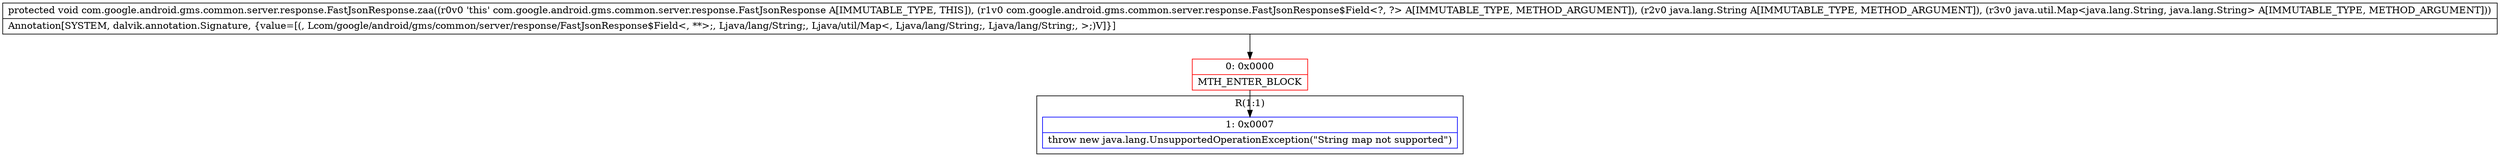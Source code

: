 digraph "CFG forcom.google.android.gms.common.server.response.FastJsonResponse.zaa(Lcom\/google\/android\/gms\/common\/server\/response\/FastJsonResponse$Field;Ljava\/lang\/String;Ljava\/util\/Map;)V" {
subgraph cluster_Region_85160533 {
label = "R(1:1)";
node [shape=record,color=blue];
Node_1 [shape=record,label="{1\:\ 0x0007|throw new java.lang.UnsupportedOperationException(\"String map not supported\")\l}"];
}
Node_0 [shape=record,color=red,label="{0\:\ 0x0000|MTH_ENTER_BLOCK\l}"];
MethodNode[shape=record,label="{protected void com.google.android.gms.common.server.response.FastJsonResponse.zaa((r0v0 'this' com.google.android.gms.common.server.response.FastJsonResponse A[IMMUTABLE_TYPE, THIS]), (r1v0 com.google.android.gms.common.server.response.FastJsonResponse$Field\<?, ?\> A[IMMUTABLE_TYPE, METHOD_ARGUMENT]), (r2v0 java.lang.String A[IMMUTABLE_TYPE, METHOD_ARGUMENT]), (r3v0 java.util.Map\<java.lang.String, java.lang.String\> A[IMMUTABLE_TYPE, METHOD_ARGUMENT]))  | Annotation[SYSTEM, dalvik.annotation.Signature, \{value=[(, Lcom\/google\/android\/gms\/common\/server\/response\/FastJsonResponse$Field\<, **\>;, Ljava\/lang\/String;, Ljava\/util\/Map\<, Ljava\/lang\/String;, Ljava\/lang\/String;, \>;)V]\}]\l}"];
MethodNode -> Node_0;
Node_0 -> Node_1;
}

